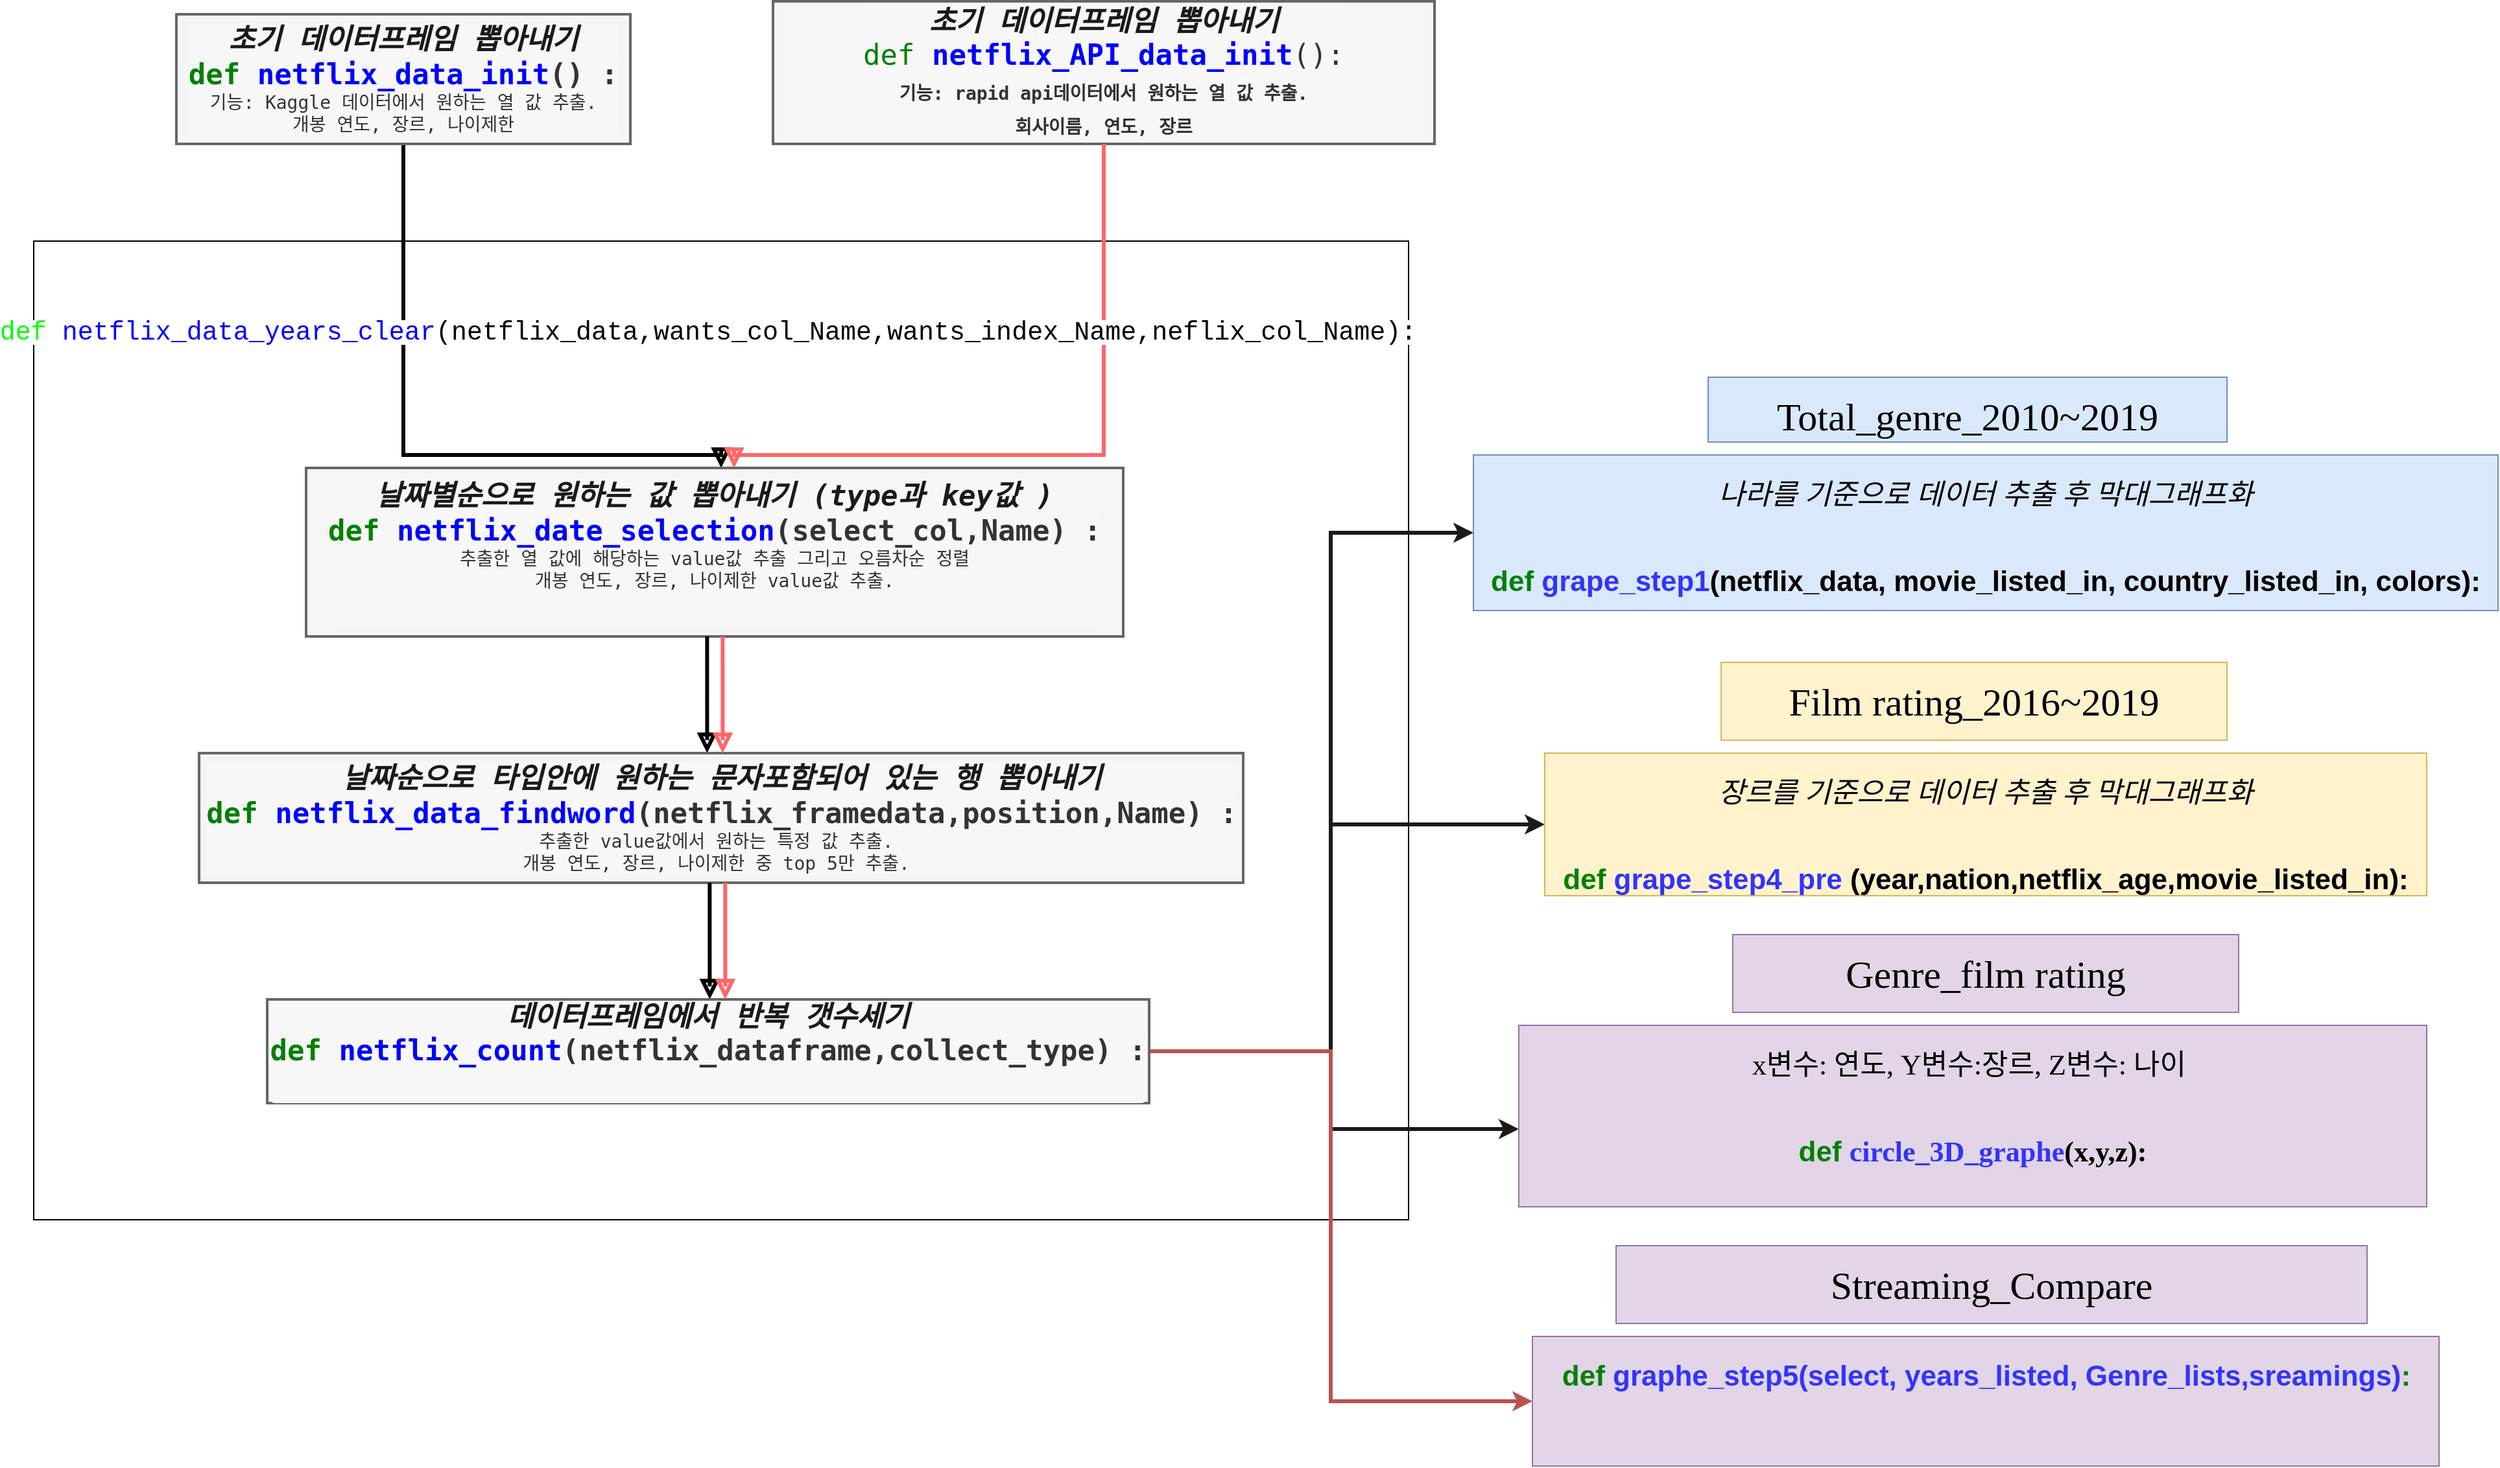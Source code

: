 <mxfile version="13.10.0" type="github">
  <diagram id="C5RBs43oDa-KdzZeNtuy" name="Page-1">
    <mxGraphModel dx="1950" dy="1880" grid="1" gridSize="10" guides="1" tooltips="1" connect="1" arrows="1" fold="1" page="1" pageScale="1" pageWidth="827" pageHeight="1169" math="0" shadow="0">
      <root>
        <mxCell id="WIyWlLk6GJQsqaUBKTNV-0" />
        <mxCell id="WIyWlLk6GJQsqaUBKTNV-1" parent="WIyWlLk6GJQsqaUBKTNV-0" />
        <mxCell id="mw83kt3SS6klAZHMBNV8-18" value="" style="rounded=0;whiteSpace=wrap;html=1;" vertex="1" parent="WIyWlLk6GJQsqaUBKTNV-1">
          <mxGeometry x="110" y="195" width="1060" height="755" as="geometry" />
        </mxCell>
        <mxCell id="WIyWlLk6GJQsqaUBKTNV-2" value="" style="rounded=0;html=1;jettySize=auto;orthogonalLoop=1;fontSize=11;endArrow=block;endFill=0;endSize=8;strokeWidth=3;shadow=0;labelBackgroundColor=none;edgeStyle=orthogonalEdgeStyle;" parent="WIyWlLk6GJQsqaUBKTNV-1" source="WIyWlLk6GJQsqaUBKTNV-3" edge="1">
          <mxGeometry relative="1" as="geometry">
            <mxPoint x="640" y="370" as="targetPoint" />
            <Array as="points">
              <mxPoint x="640" y="360" />
            </Array>
          </mxGeometry>
        </mxCell>
        <mxCell id="WIyWlLk6GJQsqaUBKTNV-3" value="&lt;pre style=&quot;margin-top: 0px ; margin-bottom: 0px ; padding: 0px ; font-size: 22px ; border-radius: 4px ; line-height: inherit ; word-break: break-all ; overflow-wrap: break-word ; background-color: rgb(247 , 247 , 247) ; border: none&quot;&gt;&lt;span class=&quot;c1&quot; style=&quot;margin: 0px ; padding: 0px ; font-style: italic ; font-size: 22px&quot;&gt;&lt;font color=&quot;#1a1a1a&quot;&gt;초기 데이터프레임 뽑아내기&lt;/font&gt;&lt;/span&gt;&lt;/pre&gt;&lt;pre style=&quot;margin-top: 0px ; margin-bottom: 0px ; padding: 0px ; font-size: 22px ; border-radius: 4px ; line-height: inherit ; word-break: break-all ; overflow-wrap: break-word ; background-color: rgb(247 , 247 , 247) ; border: none&quot;&gt;&lt;span class=&quot;c1&quot; style=&quot;margin: 0px ; padding: 0px ; font-style: italic ; font-size: 22px&quot;&gt;&lt;pre style=&quot;margin-top: 0px ; margin-bottom: 0px ; padding: 0px ; color: rgb(51 , 51 , 51) ; border-radius: 4px ; line-height: inherit ; word-break: break-all ; overflow-wrap: break-word ; border: none ; font-style: normal ; font-size: 22px&quot;&gt;&lt;span class=&quot;k&quot; style=&quot;margin: 0px ; padding: 0px ; color: green ; font-size: 22px&quot;&gt;def&lt;/span&gt; &lt;span class=&quot;nf&quot; style=&quot;margin: 0px ; padding: 0px ; color: blue ; font-size: 22px&quot;&gt;netflix_data_init&lt;/span&gt;&lt;span class=&quot;p&quot; style=&quot;margin: 0px ; padding: 0px ; font-size: 22px&quot;&gt;()&lt;/span&gt; &lt;span class=&quot;p&quot; style=&quot;margin: 0px ; padding: 0px ; font-size: 22px&quot;&gt;:&lt;/span&gt;&lt;/pre&gt;&lt;pre style=&quot;color: rgb(51 , 51 , 51) ; margin-top: 0px ; margin-bottom: 0px ; padding: 0px ; border-radius: 4px ; line-height: inherit ; word-break: break-all ; overflow-wrap: break-word ; border: none ; font-style: normal ; font-size: 22px&quot;&gt;&lt;span class=&quot;p&quot; style=&quot;margin: 0px ; padding: 0px ; font-size: 22px&quot;&gt;&lt;pre style=&quot;font-weight: normal ; margin-top: 0px ; margin-bottom: 0px ; padding: 0px ; font-size: 14px ; border-radius: 4px ; line-height: inherit ; word-break: break-all ; overflow-wrap: break-word ; border: none&quot;&gt;기능: Kaggle 데이터에서 원하는 열 값 추출.&lt;/pre&gt;&lt;pre style=&quot;font-weight: normal ; margin-top: 0px ; margin-bottom: 0px ; padding: 0px ; font-size: 14px ; border-radius: 4px ; line-height: inherit ; word-break: break-all ; overflow-wrap: break-word ; border: none&quot;&gt;개봉 연도, 장르, 나이제한&lt;/pre&gt;&lt;/span&gt;&lt;/pre&gt;&lt;/span&gt;&lt;/pre&gt;" style="rounded=1;whiteSpace=wrap;html=1;fontSize=22;glass=0;strokeWidth=2;shadow=0;arcSize=0;fillColor=#f5f5f5;strokeColor=#666666;fontColor=#333333;fontStyle=1" parent="WIyWlLk6GJQsqaUBKTNV-1" vertex="1">
          <mxGeometry x="220" y="20" width="350" height="100" as="geometry" />
        </mxCell>
        <mxCell id="v4P511_lq6QHLKLVtvHj-0" value="&lt;h2 style=&quot;box-sizing: border-box ; margin: 0px 0px 30px ; padding: 0px ; font-family: &amp;#34;futura pt book&amp;#34; ; font-weight: normal ; line-height: 47.5px ; color: rgb(0 , 0 , 0) ; font-style: normal ; font-stretch: normal ; letter-spacing: normal ; text-indent: 0px ; text-transform: none ; word-spacing: 0px ; text-decoration: none&quot;&gt;&lt;font style=&quot;font-size: 30px&quot;&gt;Total_genre_2010~2019&lt;/font&gt;&lt;/h2&gt;" style="text;whiteSpace=wrap;html=1;fillColor=#dae8fc;strokeColor=#6c8ebf;align=center;" parent="WIyWlLk6GJQsqaUBKTNV-1" vertex="1">
          <mxGeometry x="1401" y="300" width="400" height="50" as="geometry" />
        </mxCell>
        <mxCell id="v4P511_lq6QHLKLVtvHj-3" value="&lt;pre style=&quot;margin-top: 0px ; margin-bottom: 0px ; padding: 0px ; font-size: 22px ; border-radius: 4px ; line-height: inherit ; word-break: break-all ; overflow-wrap: break-word ; background-color: rgb(247 , 247 , 247) ; border: none&quot;&gt;&lt;font color=&quot;#1a1a1a&quot;&gt;&lt;span class=&quot;c1&quot; style=&quot;margin: 0px ; padding: 0px ; font-style: italic ; font-size: 22px&quot;&gt;날짜별순으로 원하는 값 뽑아내기 (type과 key값 )&lt;/span&gt;&lt;br style=&quot;font-size: 22px&quot;&gt;&lt;/font&gt;&lt;/pre&gt;&lt;pre style=&quot;margin-top: 0px ; margin-bottom: 0px ; padding: 0px ; font-size: 22px ; border-radius: 4px ; line-height: inherit ; word-break: break-all ; overflow-wrap: break-word ; background-color: rgb(247 , 247 , 247) ; border: none&quot;&gt;&lt;pre style=&quot;margin-top: 0px ; margin-bottom: 0px ; padding: 0px ; border-radius: 4px ; line-height: inherit ; word-break: break-all ; overflow-wrap: break-word ; border: none ; font-size: 22px&quot;&gt;&lt;span class=&quot;k&quot; style=&quot;margin: 0px ; padding: 0px ; color: green ; font-size: 22px&quot;&gt;def&lt;/span&gt; &lt;span class=&quot;nf&quot; style=&quot;margin: 0px ; padding: 0px ; color: blue ; font-size: 22px&quot;&gt;netflix_date_selection&lt;/span&gt;&lt;span class=&quot;p&quot; style=&quot;margin: 0px ; padding: 0px ; font-size: 22px&quot;&gt;(&lt;/span&gt;&lt;span class=&quot;n&quot; style=&quot;margin: 0px ; padding: 0px ; font-size: 22px&quot;&gt;select_col&lt;/span&gt;&lt;span class=&quot;p&quot; style=&quot;margin: 0px ; padding: 0px ; font-size: 22px&quot;&gt;,&lt;/span&gt;&lt;span class=&quot;n&quot; style=&quot;margin: 0px ; padding: 0px ; font-size: 22px&quot;&gt;Name&lt;/span&gt;&lt;span class=&quot;p&quot; style=&quot;margin: 0px ; padding: 0px ; font-size: 22px&quot;&gt;)&lt;/span&gt; &lt;span class=&quot;p&quot; style=&quot;margin: 0px ; padding: 0px ; font-size: 22px&quot;&gt;:&lt;/span&gt;&lt;br style=&quot;font-size: 22px&quot;&gt;&lt;/pre&gt;&lt;pre style=&quot;color: rgb(51 , 51 , 51) ; margin-top: 0px ; margin-bottom: 0px ; padding: 0px ; border-radius: 4px ; line-height: inherit ; word-break: break-all ; overflow-wrap: break-word ; border: none ; font-size: 22px&quot;&gt;&lt;span class=&quot;p&quot; style=&quot;margin: 0px ; padding: 0px ; font-size: 22px&quot;&gt;&lt;pre style=&quot;font-weight: normal ; margin-top: 0px ; margin-bottom: 0px ; padding: 0px ; font-size: 14px ; border-radius: 4px ; line-height: inherit ; word-break: break-all ; overflow-wrap: break-word ; border: none&quot;&gt;&lt;span class=&quot;p&quot; style=&quot;margin: 0px ; padding: 0px&quot;&gt;추출한 열 값에 해당하는 value값 추출 그리고 오름차순 정렬&lt;/span&gt;&lt;/pre&gt;&lt;pre style=&quot;font-weight: normal ; margin-top: 0px ; margin-bottom: 0px ; padding: 0px ; font-size: 14px ; border-radius: 4px ; line-height: inherit ; word-break: break-all ; overflow-wrap: break-word ; border: none&quot;&gt;&lt;span class=&quot;p&quot; style=&quot;margin: 0px ; padding: 0px&quot;&gt;개봉 연도, 장르, 나이제한 value값 추출.&lt;/span&gt;&lt;/pre&gt;&lt;/span&gt;&lt;/pre&gt;&lt;div style=&quot;color: rgb(51 , 51 , 51) ; font-size: 22px&quot;&gt;&lt;span class=&quot;p&quot; style=&quot;margin: 0px ; padding: 0px ; font-size: 22px&quot;&gt;&lt;br style=&quot;font-size: 22px&quot;&gt;&lt;/span&gt;&lt;/div&gt;&lt;/pre&gt;" style="rounded=1;whiteSpace=wrap;html=1;fontSize=22;glass=0;strokeWidth=2;shadow=0;arcSize=0&#xa;;fillColor=#f5f5f5;strokeColor=#666666;fontColor=#333333;fontStyle=1" parent="WIyWlLk6GJQsqaUBKTNV-1" vertex="1">
          <mxGeometry x="320" y="370" width="630" height="130" as="geometry" />
        </mxCell>
        <mxCell id="v4P511_lq6QHLKLVtvHj-4" value="" style="rounded=0;html=1;jettySize=auto;orthogonalLoop=1;fontSize=11;endArrow=block;endFill=0;endSize=8;strokeWidth=3;shadow=0;labelBackgroundColor=none;edgeStyle=orthogonalEdgeStyle;" parent="WIyWlLk6GJQsqaUBKTNV-1" edge="1">
          <mxGeometry relative="1" as="geometry">
            <mxPoint x="629.17" y="500" as="sourcePoint" />
            <mxPoint x="629.17" y="590" as="targetPoint" />
            <Array as="points">
              <mxPoint x="629.17" y="580" />
            </Array>
          </mxGeometry>
        </mxCell>
        <mxCell id="v4P511_lq6QHLKLVtvHj-5" value="&lt;pre style=&quot;margin-top: 0px ; margin-bottom: 0px ; padding: 0px ; font-size: 22px ; border-radius: 4px ; line-height: inherit ; word-break: break-all ; overflow-wrap: break-word ; background-color: rgb(247 , 247 , 247) ; border: none&quot;&gt;&lt;span class=&quot;c1&quot; style=&quot;margin: 0px ; padding: 0px ; font-style: italic ; font-size: 22px&quot;&gt;&lt;font color=&quot;#1a1a1a&quot;&gt;날짜순으로 타입안에 원하는 문자포함되어 있는 행 뽑아내기&lt;/font&gt;&lt;/span&gt;&lt;br style=&quot;font-size: 22px&quot;&gt;&lt;/pre&gt;&lt;pre style=&quot;margin-top: 0px ; margin-bottom: 0px ; padding: 0px ; font-size: 22px ; color: rgb(51 , 51 , 51) ; border-radius: 4px ; line-height: inherit ; word-break: break-all ; overflow-wrap: break-word ; background-color: rgb(247 , 247 , 247) ; border: none&quot;&gt;&lt;pre style=&quot;margin-top: 0px ; margin-bottom: 0px ; padding: 0px ; border-radius: 4px ; line-height: inherit ; word-break: break-all ; overflow-wrap: break-word ; border: none ; font-size: 22px&quot;&gt;&lt;span class=&quot;k&quot; style=&quot;margin: 0px ; padding: 0px ; color: green ; font-size: 22px&quot;&gt;def&lt;/span&gt; &lt;span class=&quot;nf&quot; style=&quot;margin: 0px ; padding: 0px ; color: blue ; font-size: 22px&quot;&gt;netflix_data_findword&lt;/span&gt;&lt;span class=&quot;p&quot; style=&quot;margin: 0px ; padding: 0px ; font-size: 22px&quot;&gt;(&lt;/span&gt;&lt;span class=&quot;n&quot; style=&quot;margin: 0px ; padding: 0px ; font-size: 22px&quot;&gt;netflix_framedata&lt;/span&gt;&lt;span class=&quot;p&quot; style=&quot;margin: 0px ; padding: 0px ; font-size: 22px&quot;&gt;,&lt;/span&gt;&lt;span class=&quot;n&quot; style=&quot;margin: 0px ; padding: 0px ; font-size: 22px&quot;&gt;position&lt;/span&gt;&lt;span class=&quot;p&quot; style=&quot;margin: 0px ; padding: 0px ; font-size: 22px&quot;&gt;,&lt;/span&gt;&lt;span class=&quot;n&quot; style=&quot;margin: 0px ; padding: 0px ; font-size: 22px&quot;&gt;Name&lt;/span&gt;&lt;span class=&quot;p&quot; style=&quot;margin: 0px ; padding: 0px ; font-size: 22px&quot;&gt;)&lt;/span&gt; &lt;span class=&quot;p&quot; style=&quot;margin: 0px ; padding: 0px ; font-size: 22px&quot;&gt;:&lt;/span&gt;&lt;br style=&quot;font-size: 22px&quot;&gt;&lt;/pre&gt;&lt;div style=&quot;font-size: 22px&quot;&gt;&lt;span class=&quot;p&quot; style=&quot;margin: 0px ; padding: 0px ; font-size: 22px&quot;&gt;&lt;pre style=&quot;font-weight: normal ; margin-top: 0px ; margin-bottom: 0px ; padding: 0px ; font-size: 14px ; border-radius: 4px ; line-height: inherit ; word-break: break-all ; overflow-wrap: break-word ; border: none&quot;&gt;&lt;pre style=&quot;margin-top: 0px ; margin-bottom: 0px ; padding: 0px ; border-top-left-radius: 4px ; border-top-right-radius: 4px ; border-bottom-right-radius: 4px ; border-bottom-left-radius: 4px ; line-height: inherit ; word-break: break-all ; overflow-wrap: break-word ; border: none&quot;&gt;추출한 value값에서 원하는 특정 값 추출. &lt;/pre&gt;&lt;pre style=&quot;margin-top: 0px ; margin-bottom: 0px ; padding: 0px ; border-top-left-radius: 4px ; border-top-right-radius: 4px ; border-bottom-right-radius: 4px ; border-bottom-left-radius: 4px ; line-height: inherit ; word-break: break-all ; overflow-wrap: break-word ; border: none&quot;&gt;개봉 연도, 장르, 나이제한 중 top 5만 추출. &lt;/pre&gt;&lt;/pre&gt;&lt;/span&gt;&lt;/div&gt;&lt;/pre&gt;" style="rounded=1;whiteSpace=wrap;html=1;fontSize=22;glass=0;strokeWidth=2;shadow=0;arcSize=0;fillColor=#f5f5f5;strokeColor=#666666;fontColor=#333333;fontStyle=1" parent="WIyWlLk6GJQsqaUBKTNV-1" vertex="1">
          <mxGeometry x="237.5" y="590" width="805" height="100" as="geometry" />
        </mxCell>
        <mxCell id="v4P511_lq6QHLKLVtvHj-6" value="" style="rounded=0;html=1;jettySize=auto;orthogonalLoop=1;fontSize=11;endArrow=block;endFill=0;endSize=8;strokeWidth=3;shadow=0;labelBackgroundColor=none;edgeStyle=orthogonalEdgeStyle;" parent="WIyWlLk6GJQsqaUBKTNV-1" edge="1">
          <mxGeometry relative="1" as="geometry">
            <mxPoint x="631.17" y="690" as="sourcePoint" />
            <mxPoint x="631.17" y="780" as="targetPoint" />
            <Array as="points">
              <mxPoint x="631.17" y="770" />
            </Array>
          </mxGeometry>
        </mxCell>
        <mxCell id="hbJDEx1IGWLHkMpEqQxU-16" style="edgeStyle=orthogonalEdgeStyle;rounded=0;orthogonalLoop=1;jettySize=auto;html=1;entryX=0;entryY=0.5;entryDx=0;entryDy=0;strokeWidth=3;strokeColor=#1A1A1A;" parent="WIyWlLk6GJQsqaUBKTNV-1" source="v4P511_lq6QHLKLVtvHj-7" target="hbJDEx1IGWLHkMpEqQxU-2" edge="1">
          <mxGeometry relative="1" as="geometry">
            <Array as="points">
              <mxPoint x="1110" y="820" />
              <mxPoint x="1110" y="420" />
            </Array>
          </mxGeometry>
        </mxCell>
        <mxCell id="hbJDEx1IGWLHkMpEqQxU-17" style="edgeStyle=orthogonalEdgeStyle;rounded=0;orthogonalLoop=1;jettySize=auto;html=1;entryX=0;entryY=0.5;entryDx=0;entryDy=0;strokeColor=#1A1A1A;strokeWidth=3;" parent="WIyWlLk6GJQsqaUBKTNV-1" source="v4P511_lq6QHLKLVtvHj-7" target="hbJDEx1IGWLHkMpEqQxU-3" edge="1">
          <mxGeometry relative="1" as="geometry">
            <Array as="points">
              <mxPoint x="1110" y="820" />
              <mxPoint x="1110" y="645" />
            </Array>
          </mxGeometry>
        </mxCell>
        <mxCell id="hbJDEx1IGWLHkMpEqQxU-18" style="edgeStyle=orthogonalEdgeStyle;rounded=0;orthogonalLoop=1;jettySize=auto;html=1;strokeColor=#1A1A1A;strokeWidth=3;" parent="WIyWlLk6GJQsqaUBKTNV-1" source="v4P511_lq6QHLKLVtvHj-7" target="hbJDEx1IGWLHkMpEqQxU-8" edge="1">
          <mxGeometry relative="1" as="geometry">
            <Array as="points">
              <mxPoint x="1110" y="820" />
              <mxPoint x="1110" y="880" />
            </Array>
          </mxGeometry>
        </mxCell>
        <mxCell id="hbJDEx1IGWLHkMpEqQxU-22" style="edgeStyle=orthogonalEdgeStyle;rounded=0;orthogonalLoop=1;jettySize=auto;html=1;entryX=0;entryY=0.5;entryDx=0;entryDy=0;strokeColor=#b85450;strokeWidth=3;fillColor=#f8cecc;" parent="WIyWlLk6GJQsqaUBKTNV-1" source="v4P511_lq6QHLKLVtvHj-7" target="hbJDEx1IGWLHkMpEqQxU-21" edge="1">
          <mxGeometry relative="1" as="geometry">
            <Array as="points">
              <mxPoint x="1110" y="820" />
              <mxPoint x="1110" y="1090" />
            </Array>
          </mxGeometry>
        </mxCell>
        <mxCell id="v4P511_lq6QHLKLVtvHj-7" value="&lt;pre style=&quot;margin-top: 0px ; margin-bottom: 0px ; padding: 0px ; font-size: 22px ; border-radius: 4px ; line-height: inherit ; word-break: break-all ; overflow-wrap: break-word ; background-color: rgb(247 , 247 , 247) ; border: none&quot;&gt;&lt;font color=&quot;#1a1a1a&quot;&gt;&lt;span class=&quot;c1&quot; style=&quot;margin: 0px ; padding: 0px ; font-style: italic ; font-size: 22px&quot;&gt;데이터프레임에서 반복 갯수세기&lt;/span&gt;&lt;br style=&quot;font-size: 22px&quot;&gt;&lt;/font&gt;&lt;/pre&gt;&lt;pre style=&quot;margin-top: 0px ; margin-bottom: 0px ; padding: 0px ; font-size: 22px ; border-radius: 4px ; line-height: inherit ; word-break: break-all ; overflow-wrap: break-word ; background-color: rgb(247 , 247 , 247) ; border: none&quot;&gt;&lt;pre style=&quot;margin-top: 0px ; margin-bottom: 0px ; padding: 0px ; border-radius: 4px ; line-height: inherit ; word-break: break-all ; overflow-wrap: break-word ; border: none ; font-size: 22px&quot;&gt;&lt;span class=&quot;k&quot; style=&quot;margin: 0px ; padding: 0px ; color: green ; font-size: 22px&quot;&gt;def&lt;/span&gt; &lt;span class=&quot;nf&quot; style=&quot;margin: 0px ; padding: 0px ; color: blue ; font-size: 22px&quot;&gt;netflix_count&lt;/span&gt;&lt;span class=&quot;p&quot; style=&quot;margin: 0px ; padding: 0px ; font-size: 22px&quot;&gt;(&lt;/span&gt;&lt;span class=&quot;n&quot; style=&quot;margin: 0px ; padding: 0px ; font-size: 22px&quot;&gt;netflix_dataframe&lt;/span&gt;&lt;span class=&quot;p&quot; style=&quot;margin: 0px ; padding: 0px ; font-size: 22px&quot;&gt;,&lt;/span&gt;&lt;span class=&quot;n&quot; style=&quot;margin: 0px ; padding: 0px ; font-size: 22px&quot;&gt;collect_type&lt;/span&gt;&lt;span class=&quot;p&quot; style=&quot;margin: 0px ; padding: 0px ; font-size: 22px&quot;&gt;)&lt;/span&gt; &lt;span class=&quot;p&quot; style=&quot;margin: 0px ; padding: 0px ; font-size: 22px&quot;&gt;:&lt;/span&gt;&lt;br style=&quot;font-size: 22px&quot;&gt;&lt;/pre&gt;&lt;div style=&quot;color: rgb(51 , 51 , 51) ; font-size: 22px&quot;&gt;&lt;span class=&quot;p&quot; style=&quot;margin: 0px ; padding: 0px ; font-size: 22px&quot;&gt;&lt;br style=&quot;font-size: 22px&quot;&gt;&lt;/span&gt;&lt;/div&gt;&lt;/pre&gt;" style="rounded=1;whiteSpace=wrap;html=1;fontSize=22;glass=0;strokeWidth=2;shadow=0;arcSize=0;fillColor=#f5f5f5;strokeColor=#666666;fontColor=#333333;fontStyle=1" parent="WIyWlLk6GJQsqaUBKTNV-1" vertex="1">
          <mxGeometry x="290" y="780" width="680" height="80" as="geometry" />
        </mxCell>
        <mxCell id="hbJDEx1IGWLHkMpEqQxU-2" value="&lt;h2 style=&quot;box-sizing: border-box ; margin: 0px 0px 30px ; padding: 0px ; font-family: &amp;#34;futura pt book&amp;#34; ; font-weight: normal ; line-height: 47.5px ; font-size: 22px ; font-stretch: normal&quot;&gt;&lt;i&gt;나라를 기준으로 데이터 추출 후 막대그래프화&lt;/i&gt;&lt;/h2&gt;&lt;div&gt;&lt;font style=&quot;font-size: 22px&quot;&gt;&lt;b&gt;&lt;span style=&quot;color: green&quot;&gt;def&lt;/span&gt;&amp;nbsp;&lt;font color=&quot;#3333ff&quot;&gt;grape_step1&lt;/font&gt;(netflix_data, movie_listed_in, country_listed_in, colors):&lt;/b&gt;&lt;/font&gt;&lt;/div&gt;" style="text;whiteSpace=wrap;html=1;fillColor=#dae8fc;strokeColor=#6c8ebf;align=center;" parent="WIyWlLk6GJQsqaUBKTNV-1" vertex="1">
          <mxGeometry x="1220" y="360" width="790" height="120" as="geometry" />
        </mxCell>
        <mxCell id="hbJDEx1IGWLHkMpEqQxU-3" value="&lt;h2 style=&quot;box-sizing: border-box ; margin: 0px 0px 30px ; padding: 0px ; font-family: &amp;#34;futura pt book&amp;#34; ; font-weight: normal ; line-height: 47.5px ; font-size: 22px ; font-stretch: normal&quot;&gt;&lt;i&gt;장르를 기준으로 데이터 추출 후 막대그래프화&lt;/i&gt;&lt;/h2&gt;&lt;div&gt;&lt;b style=&quot;font-size: 22px&quot;&gt;&lt;span style=&quot;color: green&quot;&gt;def&lt;/span&gt;&amp;nbsp;&lt;font color=&quot;#3333ff&quot;&gt;grape_step4_pre&lt;/font&gt;&amp;nbsp;(year,nation,netflix_age,movie_listed_in):&lt;/b&gt;&lt;i&gt;&lt;br&gt;&lt;/i&gt;&lt;/div&gt;" style="text;whiteSpace=wrap;html=1;fillColor=#fff2cc;strokeColor=#d6b656;align=center;" parent="WIyWlLk6GJQsqaUBKTNV-1" vertex="1">
          <mxGeometry x="1275" y="590" width="680" height="110" as="geometry" />
        </mxCell>
        <mxCell id="hbJDEx1IGWLHkMpEqQxU-4" value="&lt;h2 style=&quot;box-sizing: border-box ; margin: 0px 0px 30px ; padding: 0px ; font-family: &amp;#34;futura pt book&amp;#34; ; font-weight: normal ; line-height: 47.5px ; color: rgb(0 , 0 , 0) ; font-style: normal ; font-stretch: normal ; letter-spacing: normal ; text-indent: 0px ; text-transform: none ; word-spacing: 0px ; text-decoration: none&quot;&gt;&lt;font style=&quot;font-size: 30px&quot;&gt;Film rating_2016~2019&lt;/font&gt;&lt;/h2&gt;" style="text;whiteSpace=wrap;html=1;fillColor=#fff2cc;strokeColor=#d6b656;align=center;" parent="WIyWlLk6GJQsqaUBKTNV-1" vertex="1">
          <mxGeometry x="1411" y="520" width="390" height="60" as="geometry" />
        </mxCell>
        <mxCell id="hbJDEx1IGWLHkMpEqQxU-5" value="&lt;h2 style=&quot;box-sizing: border-box ; margin: 0px 0px 30px ; padding: 0px ; font-family: &amp;#34;futura pt book&amp;#34; ; font-weight: normal ; line-height: 47.5px ; color: rgb(0 , 0 , 0) ; font-style: normal ; font-stretch: normal ; letter-spacing: normal ; text-indent: 0px ; text-transform: none ; word-spacing: 0px ; text-decoration: none&quot;&gt;&lt;span style=&quot;font-size: 30px&quot;&gt;Genre_film rating&lt;/span&gt;&lt;/h2&gt;" style="text;whiteSpace=wrap;html=1;fillColor=#e1d5e7;strokeColor=#9673a6;align=center;" parent="WIyWlLk6GJQsqaUBKTNV-1" vertex="1">
          <mxGeometry x="1420" y="730" width="390" height="60" as="geometry" />
        </mxCell>
        <mxCell id="hbJDEx1IGWLHkMpEqQxU-6" style="edgeStyle=orthogonalEdgeStyle;rounded=0;orthogonalLoop=1;jettySize=auto;html=1;exitX=0.5;exitY=1;exitDx=0;exitDy=0;" parent="WIyWlLk6GJQsqaUBKTNV-1" source="hbJDEx1IGWLHkMpEqQxU-3" target="hbJDEx1IGWLHkMpEqQxU-3" edge="1">
          <mxGeometry relative="1" as="geometry" />
        </mxCell>
        <mxCell id="hbJDEx1IGWLHkMpEqQxU-8" value="&lt;h2 style=&quot;box-sizing: border-box ; margin: 0px 0px 30px ; padding: 0px ; font-family: &amp;#34;futura pt book&amp;#34; ; font-weight: normal ; line-height: 47.5px ; color: rgb(0 , 0 , 0) ; font-style: normal ; font-stretch: normal ; letter-spacing: normal ; text-indent: 0px ; text-transform: none ; word-spacing: 0px ; text-decoration: none ; font-size: 22px&quot;&gt;x변수: 연도, Y변수:장르, Z변수: 나이&amp;nbsp;&lt;/h2&gt;&lt;b&gt;&lt;span style=&quot;font-size: 22px&quot;&gt;&lt;span style=&quot;color: green&quot;&gt;def&amp;nbsp;&lt;/span&gt;&lt;/span&gt;&lt;span style=&quot;font-family: &amp;#34;futura pt book&amp;#34; ; font-size: 22px&quot;&gt;&lt;font color=&quot;#3333ff&quot;&gt;circle_3D_graphe&lt;/font&gt;(x,y,z):&lt;/span&gt;&lt;span style=&quot;font-size: 22px&quot;&gt;&lt;span style=&quot;color: green&quot;&gt;&lt;br&gt;&lt;/span&gt;&lt;/span&gt;&lt;/b&gt;&lt;div&gt;&lt;br&gt;&lt;/div&gt;" style="text;whiteSpace=wrap;html=1;fillColor=#e1d5e7;strokeColor=#9673a6;align=center;" parent="WIyWlLk6GJQsqaUBKTNV-1" vertex="1">
          <mxGeometry x="1255" y="800" width="700" height="140" as="geometry" />
        </mxCell>
        <mxCell id="hbJDEx1IGWLHkMpEqQxU-10" value="&lt;pre style=&quot;margin-top: 0px ; margin-bottom: 0px ; padding: 0px ; font-size: 22px ; border-radius: 4px ; line-height: inherit ; word-break: break-all ; overflow-wrap: break-word ; background-color: rgb(247 , 247 , 247) ; border: none&quot;&gt;&lt;span class=&quot;c1&quot; style=&quot;margin: 0px ; padding: 0px ; font-style: italic ; font-size: 22px&quot;&gt;&lt;font color=&quot;#1a1a1a&quot;&gt;초기 데이터프레임 뽑아내기&lt;/font&gt;&lt;/span&gt;&lt;/pre&gt;&lt;pre style=&quot;margin-top: 0px ; margin-bottom: 0px ; padding: 0px ; border-radius: 4px ; line-height: inherit ; word-break: break-all ; overflow-wrap: break-word ; background-color: rgb(247 , 247 , 247) ; border: none&quot;&gt;&lt;span class=&quot;c1&quot; style=&quot;margin: 0px ; padding: 0px ; font-style: italic&quot;&gt;&lt;pre style=&quot;margin-top: 0px ; margin-bottom: 0px ; padding: 0px ; color: rgb(51 , 51 , 51) ; border-radius: 4px ; line-height: inherit ; word-break: break-all ; overflow-wrap: break-word ; border: none ; font-style: normal&quot;&gt;&lt;pre style=&quot;font-size: 22px ; margin-top: 0px ; margin-bottom: 0px ; padding: 0px ; border-radius: 4px ; line-height: inherit ; word-break: break-all ; overflow-wrap: break-word ; border: none&quot;&gt;&lt;span class=&quot;k&quot; style=&quot;font-weight: normal ; margin: 0px ; padding: 0px ; color: green&quot;&gt;def&lt;/span&gt;&lt;span style=&quot;font-weight: normal&quot;&gt; &lt;/span&gt;&lt;span class=&quot;nf&quot; style=&quot;margin: 0px ; padding: 0px ; color: blue&quot;&gt;netflix_API_data_init&lt;/span&gt;&lt;span class=&quot;p&quot; style=&quot;font-weight: normal ; margin: 0px ; padding: 0px&quot;&gt;():&lt;/span&gt;&lt;span style=&quot;font-weight: normal&quot;&gt;&lt;br&gt;&lt;/span&gt;&lt;/pre&gt;&lt;div&gt;&lt;span class=&quot;p&quot; style=&quot;margin: 0px ; padding: 0px&quot;&gt;&lt;font style=&quot;font-size: 14px&quot;&gt;기능: rapid api데이터에서 원하는 열 값 추출.&lt;/font&gt;&lt;/span&gt;&lt;/div&gt;&lt;div&gt;&lt;span class=&quot;p&quot; style=&quot;margin: 0px ; padding: 0px&quot;&gt;&lt;font style=&quot;font-size: 14px&quot;&gt;회사이름, 연도, 장르&lt;/font&gt;&lt;/span&gt;&lt;/div&gt;&lt;/pre&gt;&lt;/span&gt;&lt;/pre&gt;" style="rounded=1;whiteSpace=wrap;html=1;fontSize=22;glass=0;strokeWidth=2;shadow=0;arcSize=0;fillColor=#f5f5f5;strokeColor=#666666;fontStyle=1;fontColor=#333333;" parent="WIyWlLk6GJQsqaUBKTNV-1" vertex="1">
          <mxGeometry x="680" y="10" width="510" height="110" as="geometry" />
        </mxCell>
        <mxCell id="hbJDEx1IGWLHkMpEqQxU-11" value="" style="rounded=0;html=1;jettySize=auto;orthogonalLoop=1;fontSize=11;endArrow=block;endFill=0;endSize=8;strokeWidth=3;shadow=0;labelBackgroundColor=none;edgeStyle=orthogonalEdgeStyle;exitX=0.5;exitY=1;exitDx=0;exitDy=0;strokeColor=#FF6666;" parent="WIyWlLk6GJQsqaUBKTNV-1" source="hbJDEx1IGWLHkMpEqQxU-10" edge="1">
          <mxGeometry relative="1" as="geometry">
            <mxPoint x="650" y="370" as="targetPoint" />
            <Array as="points">
              <mxPoint x="935" y="360" />
              <mxPoint x="650" y="360" />
            </Array>
            <mxPoint x="405" y="300" as="sourcePoint" />
          </mxGeometry>
        </mxCell>
        <mxCell id="hbJDEx1IGWLHkMpEqQxU-13" value="" style="rounded=0;html=1;jettySize=auto;orthogonalLoop=1;fontSize=11;endArrow=block;endFill=0;endSize=8;strokeWidth=3;shadow=0;labelBackgroundColor=none;edgeStyle=orthogonalEdgeStyle;strokeColor=#FF6666;" parent="WIyWlLk6GJQsqaUBKTNV-1" edge="1">
          <mxGeometry relative="1" as="geometry">
            <mxPoint x="641.17" y="500" as="sourcePoint" />
            <mxPoint x="641.17" y="590" as="targetPoint" />
            <Array as="points">
              <mxPoint x="641.17" y="580" />
            </Array>
          </mxGeometry>
        </mxCell>
        <mxCell id="hbJDEx1IGWLHkMpEqQxU-15" value="" style="rounded=0;html=1;jettySize=auto;orthogonalLoop=1;fontSize=11;endArrow=block;endFill=0;endSize=8;strokeWidth=3;shadow=0;labelBackgroundColor=none;edgeStyle=orthogonalEdgeStyle;fillColor=#f8cecc;strokeColor=#FF6666;" parent="WIyWlLk6GJQsqaUBKTNV-1" edge="1">
          <mxGeometry relative="1" as="geometry">
            <mxPoint x="643.17" y="690" as="sourcePoint" />
            <mxPoint x="643.17" y="780" as="targetPoint" />
            <Array as="points">
              <mxPoint x="643.17" y="770" />
            </Array>
          </mxGeometry>
        </mxCell>
        <mxCell id="hbJDEx1IGWLHkMpEqQxU-19" value="&lt;h2 style=&quot;box-sizing: border-box ; margin: 0px 0px 30px ; padding: 0px ; font-family: &amp;#34;futura pt book&amp;#34; ; font-weight: normal ; line-height: 47.5px ; color: rgb(0 , 0 , 0) ; font-style: normal ; font-stretch: normal ; letter-spacing: normal ; text-indent: 0px ; text-transform: none ; word-spacing: 0px ; text-decoration: none&quot;&gt;&lt;span style=&quot;font-size: 30px&quot;&gt;Streaming_Compare&lt;/span&gt;&lt;/h2&gt;" style="text;whiteSpace=wrap;html=1;fillColor=#e1d5e7;strokeColor=#9673a6;align=center;" parent="WIyWlLk6GJQsqaUBKTNV-1" vertex="1">
          <mxGeometry x="1330" y="970" width="579" height="60" as="geometry" />
        </mxCell>
        <mxCell id="hbJDEx1IGWLHkMpEqQxU-21" value="&lt;h2 style=&quot;box-sizing: border-box ; margin: 0px 0px 30px ; padding: 0px ; font-family: &amp;#34;futura pt book&amp;#34; ; font-weight: normal ; line-height: 47.5px ; font-style: normal ; font-stretch: normal ; letter-spacing: normal ; text-indent: 0px ; text-transform: none ; word-spacing: 0px ; text-decoration: none&quot;&gt;&lt;b style=&quot;font-family: &amp;#34;helvetica&amp;#34; ; font-size: 12px&quot;&gt;&lt;span style=&quot;font-size: 22px&quot;&gt;&lt;span style=&quot;color: green&quot;&gt;def &lt;/span&gt;&lt;font color=&quot;#3333ff&quot;&gt;graphe_step5(select, years_listed, Genre_lists,sreamings)&lt;/font&gt;&lt;span style=&quot;color: green&quot;&gt;:&lt;/span&gt;&lt;/span&gt;&lt;/b&gt;&lt;br&gt;&lt;/h2&gt;" style="text;whiteSpace=wrap;html=1;fillColor=#e1d5e7;strokeColor=#9673a6;align=center;" parent="WIyWlLk6GJQsqaUBKTNV-1" vertex="1">
          <mxGeometry x="1265.5" y="1040" width="699" height="100" as="geometry" />
        </mxCell>
        <mxCell id="mw83kt3SS6klAZHMBNV8-19" value="&lt;div style=&quot;text-align: right ; background-color: rgb(255 , 255 , 255) ; font-family: &amp;#34;consolas&amp;#34; , &amp;#34;courier new&amp;#34; , monospace ; font-size: 20px ; line-height: 19px&quot;&gt;&lt;span style=&quot;font-size: 20px&quot;&gt;&lt;font color=&quot;#00ff00&quot;&gt;def&lt;/font&gt;&lt;/span&gt;&lt;font color=&quot;#000000&quot;&gt;&amp;nbsp;&lt;/font&gt;&lt;span style=&quot;font-size: 20px&quot;&gt;&lt;font color=&quot;#0000ff&quot;&gt;netflix_data_years_clear&lt;/font&gt;&lt;/span&gt;&lt;font color=&quot;#000000&quot;&gt;&lt;font&gt;(&lt;/font&gt;&lt;font&gt;&lt;span style=&quot;font-size: 20px&quot;&gt;netflix_data&lt;/span&gt;&lt;font&gt;,&lt;/font&gt;&lt;span style=&quot;font-size: 20px&quot;&gt;wants_col_Name&lt;/span&gt;&lt;font&gt;,&lt;/font&gt;&lt;span style=&quot;font-size: 20px&quot;&gt;wants_index_Name&lt;/span&gt;&lt;font&gt;,&lt;/font&gt;&lt;span style=&quot;font-size: 20px&quot;&gt;neflix_col_Name&lt;/span&gt;&lt;/font&gt;&lt;font&gt;):&lt;/font&gt;&lt;/font&gt;&lt;/div&gt;" style="text;html=1;strokeColor=none;fillColor=none;align=center;verticalAlign=middle;whiteSpace=wrap;rounded=0;fontSize=20;" vertex="1" parent="WIyWlLk6GJQsqaUBKTNV-1">
          <mxGeometry x="300" y="210" width="660" height="110" as="geometry" />
        </mxCell>
      </root>
    </mxGraphModel>
  </diagram>
</mxfile>
